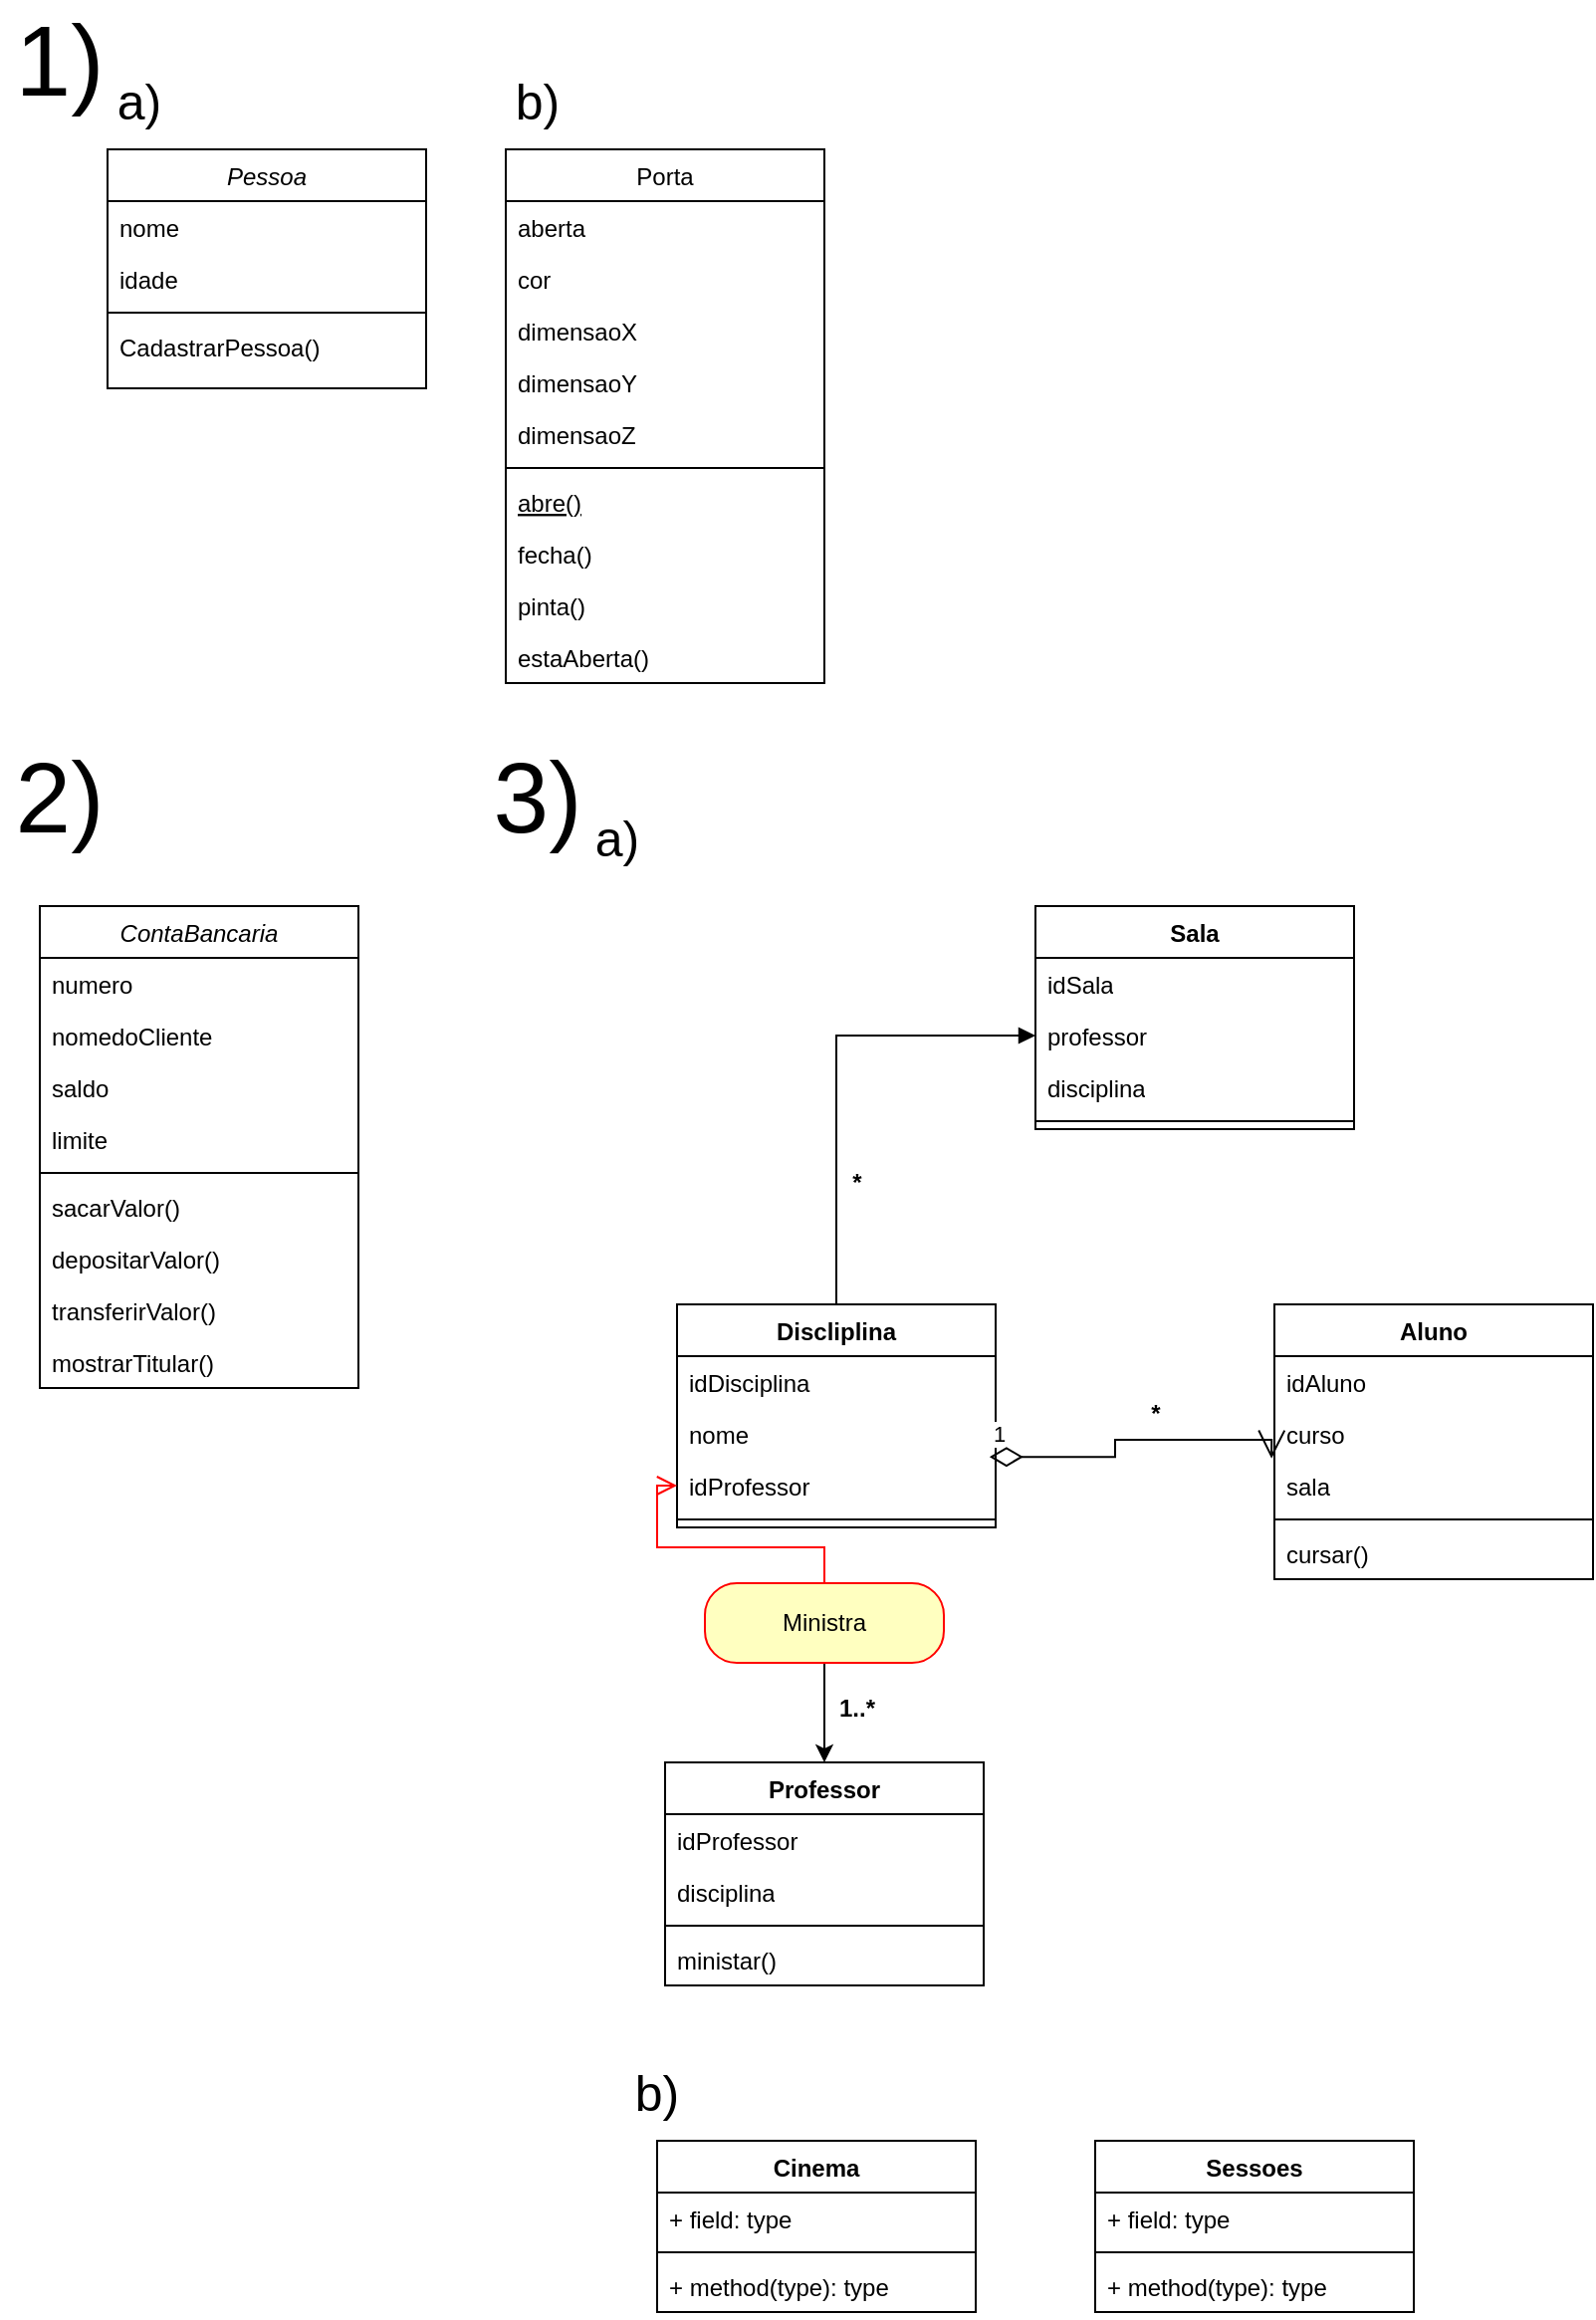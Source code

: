 <mxfile version="26.1.0">
  <diagram id="C5RBs43oDa-KdzZeNtuy" name="Page-1">
    <mxGraphModel dx="759" dy="1787" grid="1" gridSize="10" guides="1" tooltips="1" connect="1" arrows="1" fold="1" page="1" pageScale="1" pageWidth="827" pageHeight="1169" math="0" shadow="0">
      <root>
        <mxCell id="WIyWlLk6GJQsqaUBKTNV-0" />
        <mxCell id="WIyWlLk6GJQsqaUBKTNV-1" parent="WIyWlLk6GJQsqaUBKTNV-0" />
        <mxCell id="zkfFHV4jXpPFQw0GAbJ--0" value="Pessoa" style="swimlane;fontStyle=2;align=center;verticalAlign=top;childLayout=stackLayout;horizontal=1;startSize=26;horizontalStack=0;resizeParent=1;resizeLast=0;collapsible=1;marginBottom=0;rounded=0;shadow=0;strokeWidth=1;" parent="WIyWlLk6GJQsqaUBKTNV-1" vertex="1">
          <mxGeometry x="54" y="-1090" width="160" height="120" as="geometry">
            <mxRectangle x="230" y="140" width="160" height="26" as="alternateBounds" />
          </mxGeometry>
        </mxCell>
        <mxCell id="zkfFHV4jXpPFQw0GAbJ--1" value="nome&#xa;" style="text;align=left;verticalAlign=top;spacingLeft=4;spacingRight=4;overflow=hidden;rotatable=0;points=[[0,0.5],[1,0.5]];portConstraint=eastwest;" parent="zkfFHV4jXpPFQw0GAbJ--0" vertex="1">
          <mxGeometry y="26" width="160" height="26" as="geometry" />
        </mxCell>
        <mxCell id="zkfFHV4jXpPFQw0GAbJ--2" value="idade" style="text;align=left;verticalAlign=top;spacingLeft=4;spacingRight=4;overflow=hidden;rotatable=0;points=[[0,0.5],[1,0.5]];portConstraint=eastwest;rounded=0;shadow=0;html=0;" parent="zkfFHV4jXpPFQw0GAbJ--0" vertex="1">
          <mxGeometry y="52" width="160" height="26" as="geometry" />
        </mxCell>
        <mxCell id="zkfFHV4jXpPFQw0GAbJ--4" value="" style="line;html=1;strokeWidth=1;align=left;verticalAlign=middle;spacingTop=-1;spacingLeft=3;spacingRight=3;rotatable=0;labelPosition=right;points=[];portConstraint=eastwest;" parent="zkfFHV4jXpPFQw0GAbJ--0" vertex="1">
          <mxGeometry y="78" width="160" height="8" as="geometry" />
        </mxCell>
        <mxCell id="zkfFHV4jXpPFQw0GAbJ--5" value="CadastrarPessoa()" style="text;align=left;verticalAlign=top;spacingLeft=4;spacingRight=4;overflow=hidden;rotatable=0;points=[[0,0.5],[1,0.5]];portConstraint=eastwest;" parent="zkfFHV4jXpPFQw0GAbJ--0" vertex="1">
          <mxGeometry y="86" width="160" height="26" as="geometry" />
        </mxCell>
        <mxCell id="zkfFHV4jXpPFQw0GAbJ--6" value="Porta" style="swimlane;fontStyle=0;align=center;verticalAlign=top;childLayout=stackLayout;horizontal=1;startSize=26;horizontalStack=0;resizeParent=1;resizeLast=0;collapsible=1;marginBottom=0;rounded=0;shadow=0;strokeWidth=1;" parent="WIyWlLk6GJQsqaUBKTNV-1" vertex="1">
          <mxGeometry x="254" y="-1090" width="160" height="268" as="geometry">
            <mxRectangle x="130" y="380" width="160" height="26" as="alternateBounds" />
          </mxGeometry>
        </mxCell>
        <mxCell id="zkfFHV4jXpPFQw0GAbJ--7" value="aberta" style="text;align=left;verticalAlign=top;spacingLeft=4;spacingRight=4;overflow=hidden;rotatable=0;points=[[0,0.5],[1,0.5]];portConstraint=eastwest;" parent="zkfFHV4jXpPFQw0GAbJ--6" vertex="1">
          <mxGeometry y="26" width="160" height="26" as="geometry" />
        </mxCell>
        <mxCell id="zkfFHV4jXpPFQw0GAbJ--8" value="cor" style="text;align=left;verticalAlign=top;spacingLeft=4;spacingRight=4;overflow=hidden;rotatable=0;points=[[0,0.5],[1,0.5]];portConstraint=eastwest;rounded=0;shadow=0;html=0;" parent="zkfFHV4jXpPFQw0GAbJ--6" vertex="1">
          <mxGeometry y="52" width="160" height="26" as="geometry" />
        </mxCell>
        <mxCell id="nE7oXFHT_7Qgai8hMC7--0" value="dimensaoX" style="text;align=left;verticalAlign=top;spacingLeft=4;spacingRight=4;overflow=hidden;rotatable=0;points=[[0,0.5],[1,0.5]];portConstraint=eastwest;rounded=0;shadow=0;html=0;" vertex="1" parent="zkfFHV4jXpPFQw0GAbJ--6">
          <mxGeometry y="78" width="160" height="26" as="geometry" />
        </mxCell>
        <mxCell id="nE7oXFHT_7Qgai8hMC7--1" value="dimensaoY" style="text;align=left;verticalAlign=top;spacingLeft=4;spacingRight=4;overflow=hidden;rotatable=0;points=[[0,0.5],[1,0.5]];portConstraint=eastwest;rounded=0;shadow=0;html=0;" vertex="1" parent="zkfFHV4jXpPFQw0GAbJ--6">
          <mxGeometry y="104" width="160" height="26" as="geometry" />
        </mxCell>
        <mxCell id="nE7oXFHT_7Qgai8hMC7--2" value="dimensaoZ" style="text;align=left;verticalAlign=top;spacingLeft=4;spacingRight=4;overflow=hidden;rotatable=0;points=[[0,0.5],[1,0.5]];portConstraint=eastwest;rounded=0;shadow=0;html=0;" vertex="1" parent="zkfFHV4jXpPFQw0GAbJ--6">
          <mxGeometry y="130" width="160" height="26" as="geometry" />
        </mxCell>
        <mxCell id="zkfFHV4jXpPFQw0GAbJ--9" value="" style="line;html=1;strokeWidth=1;align=left;verticalAlign=middle;spacingTop=-1;spacingLeft=3;spacingRight=3;rotatable=0;labelPosition=right;points=[];portConstraint=eastwest;" parent="zkfFHV4jXpPFQw0GAbJ--6" vertex="1">
          <mxGeometry y="156" width="160" height="8" as="geometry" />
        </mxCell>
        <mxCell id="zkfFHV4jXpPFQw0GAbJ--10" value="abre()" style="text;align=left;verticalAlign=top;spacingLeft=4;spacingRight=4;overflow=hidden;rotatable=0;points=[[0,0.5],[1,0.5]];portConstraint=eastwest;fontStyle=4" parent="zkfFHV4jXpPFQw0GAbJ--6" vertex="1">
          <mxGeometry y="164" width="160" height="26" as="geometry" />
        </mxCell>
        <mxCell id="zkfFHV4jXpPFQw0GAbJ--11" value="fecha()" style="text;align=left;verticalAlign=top;spacingLeft=4;spacingRight=4;overflow=hidden;rotatable=0;points=[[0,0.5],[1,0.5]];portConstraint=eastwest;" parent="zkfFHV4jXpPFQw0GAbJ--6" vertex="1">
          <mxGeometry y="190" width="160" height="26" as="geometry" />
        </mxCell>
        <mxCell id="nE7oXFHT_7Qgai8hMC7--3" value="pinta()" style="text;align=left;verticalAlign=top;spacingLeft=4;spacingRight=4;overflow=hidden;rotatable=0;points=[[0,0.5],[1,0.5]];portConstraint=eastwest;" vertex="1" parent="zkfFHV4jXpPFQw0GAbJ--6">
          <mxGeometry y="216" width="160" height="26" as="geometry" />
        </mxCell>
        <mxCell id="nE7oXFHT_7Qgai8hMC7--4" value="estaAberta()" style="text;align=left;verticalAlign=top;spacingLeft=4;spacingRight=4;overflow=hidden;rotatable=0;points=[[0,0.5],[1,0.5]];portConstraint=eastwest;" vertex="1" parent="zkfFHV4jXpPFQw0GAbJ--6">
          <mxGeometry y="242" width="160" height="26" as="geometry" />
        </mxCell>
        <mxCell id="nE7oXFHT_7Qgai8hMC7--5" value="&lt;span style=&quot;font-size: 50px;&quot;&gt;1)&lt;/span&gt;" style="text;html=1;align=center;verticalAlign=middle;whiteSpace=wrap;rounded=0;" vertex="1" parent="WIyWlLk6GJQsqaUBKTNV-1">
          <mxGeometry y="-1150" width="60" height="30" as="geometry" />
        </mxCell>
        <mxCell id="nE7oXFHT_7Qgai8hMC7--8" value="&lt;font style=&quot;font-size: 25px;&quot;&gt;a)&lt;/font&gt;" style="text;html=1;align=center;verticalAlign=middle;whiteSpace=wrap;rounded=0;" vertex="1" parent="WIyWlLk6GJQsqaUBKTNV-1">
          <mxGeometry x="40" y="-1130" width="60" height="30" as="geometry" />
        </mxCell>
        <mxCell id="nE7oXFHT_7Qgai8hMC7--9" value="&lt;font style=&quot;font-size: 25px;&quot;&gt;b)&lt;/font&gt;" style="text;html=1;align=center;verticalAlign=middle;whiteSpace=wrap;rounded=0;" vertex="1" parent="WIyWlLk6GJQsqaUBKTNV-1">
          <mxGeometry x="240" y="-1130" width="60" height="30" as="geometry" />
        </mxCell>
        <mxCell id="nE7oXFHT_7Qgai8hMC7--10" value="&lt;span style=&quot;font-size: 50px;&quot;&gt;2&lt;/span&gt;&lt;span style=&quot;font-size: 50px; background-color: transparent; color: light-dark(rgb(0, 0, 0), rgb(255, 255, 255));&quot;&gt;)&lt;/span&gt;" style="text;html=1;align=center;verticalAlign=middle;whiteSpace=wrap;rounded=0;" vertex="1" parent="WIyWlLk6GJQsqaUBKTNV-1">
          <mxGeometry y="-780" width="60" height="30" as="geometry" />
        </mxCell>
        <mxCell id="nE7oXFHT_7Qgai8hMC7--11" value="&lt;span style=&quot;font-weight: normal;&quot;&gt;&lt;i&gt;ContaBancaria&lt;/i&gt;&lt;/span&gt;" style="swimlane;fontStyle=1;align=center;verticalAlign=top;childLayout=stackLayout;horizontal=1;startSize=26;horizontalStack=0;resizeParent=1;resizeParentMax=0;resizeLast=0;collapsible=1;marginBottom=0;whiteSpace=wrap;html=1;" vertex="1" parent="WIyWlLk6GJQsqaUBKTNV-1">
          <mxGeometry x="20" y="-710" width="160" height="242" as="geometry" />
        </mxCell>
        <mxCell id="nE7oXFHT_7Qgai8hMC7--12" value="numero" style="text;strokeColor=none;fillColor=none;align=left;verticalAlign=top;spacingLeft=4;spacingRight=4;overflow=hidden;rotatable=0;points=[[0,0.5],[1,0.5]];portConstraint=eastwest;whiteSpace=wrap;html=1;" vertex="1" parent="nE7oXFHT_7Qgai8hMC7--11">
          <mxGeometry y="26" width="160" height="26" as="geometry" />
        </mxCell>
        <mxCell id="nE7oXFHT_7Qgai8hMC7--15" value="nomedoCliente" style="text;strokeColor=none;fillColor=none;align=left;verticalAlign=top;spacingLeft=4;spacingRight=4;overflow=hidden;rotatable=0;points=[[0,0.5],[1,0.5]];portConstraint=eastwest;whiteSpace=wrap;html=1;" vertex="1" parent="nE7oXFHT_7Qgai8hMC7--11">
          <mxGeometry y="52" width="160" height="26" as="geometry" />
        </mxCell>
        <mxCell id="nE7oXFHT_7Qgai8hMC7--16" value="saldo&lt;div&gt;&lt;br&gt;&lt;/div&gt;" style="text;strokeColor=none;fillColor=none;align=left;verticalAlign=top;spacingLeft=4;spacingRight=4;overflow=hidden;rotatable=0;points=[[0,0.5],[1,0.5]];portConstraint=eastwest;whiteSpace=wrap;html=1;" vertex="1" parent="nE7oXFHT_7Qgai8hMC7--11">
          <mxGeometry y="78" width="160" height="26" as="geometry" />
        </mxCell>
        <mxCell id="nE7oXFHT_7Qgai8hMC7--17" value="&lt;div&gt;limite&lt;/div&gt;" style="text;strokeColor=none;fillColor=none;align=left;verticalAlign=top;spacingLeft=4;spacingRight=4;overflow=hidden;rotatable=0;points=[[0,0.5],[1,0.5]];portConstraint=eastwest;whiteSpace=wrap;html=1;" vertex="1" parent="nE7oXFHT_7Qgai8hMC7--11">
          <mxGeometry y="104" width="160" height="26" as="geometry" />
        </mxCell>
        <mxCell id="nE7oXFHT_7Qgai8hMC7--13" value="" style="line;strokeWidth=1;fillColor=none;align=left;verticalAlign=middle;spacingTop=-1;spacingLeft=3;spacingRight=3;rotatable=0;labelPosition=right;points=[];portConstraint=eastwest;strokeColor=inherit;" vertex="1" parent="nE7oXFHT_7Qgai8hMC7--11">
          <mxGeometry y="130" width="160" height="8" as="geometry" />
        </mxCell>
        <mxCell id="nE7oXFHT_7Qgai8hMC7--14" value="sacarValor()" style="text;strokeColor=none;fillColor=none;align=left;verticalAlign=top;spacingLeft=4;spacingRight=4;overflow=hidden;rotatable=0;points=[[0,0.5],[1,0.5]];portConstraint=eastwest;whiteSpace=wrap;html=1;" vertex="1" parent="nE7oXFHT_7Qgai8hMC7--11">
          <mxGeometry y="138" width="160" height="26" as="geometry" />
        </mxCell>
        <mxCell id="nE7oXFHT_7Qgai8hMC7--18" value="depositarValor()" style="text;strokeColor=none;fillColor=none;align=left;verticalAlign=top;spacingLeft=4;spacingRight=4;overflow=hidden;rotatable=0;points=[[0,0.5],[1,0.5]];portConstraint=eastwest;whiteSpace=wrap;html=1;" vertex="1" parent="nE7oXFHT_7Qgai8hMC7--11">
          <mxGeometry y="164" width="160" height="26" as="geometry" />
        </mxCell>
        <mxCell id="nE7oXFHT_7Qgai8hMC7--19" value="transferirValor()" style="text;strokeColor=none;fillColor=none;align=left;verticalAlign=top;spacingLeft=4;spacingRight=4;overflow=hidden;rotatable=0;points=[[0,0.5],[1,0.5]];portConstraint=eastwest;whiteSpace=wrap;html=1;" vertex="1" parent="nE7oXFHT_7Qgai8hMC7--11">
          <mxGeometry y="190" width="160" height="26" as="geometry" />
        </mxCell>
        <mxCell id="nE7oXFHT_7Qgai8hMC7--20" value="mostrarTitular()" style="text;strokeColor=none;fillColor=none;align=left;verticalAlign=top;spacingLeft=4;spacingRight=4;overflow=hidden;rotatable=0;points=[[0,0.5],[1,0.5]];portConstraint=eastwest;whiteSpace=wrap;html=1;" vertex="1" parent="nE7oXFHT_7Qgai8hMC7--11">
          <mxGeometry y="216" width="160" height="26" as="geometry" />
        </mxCell>
        <mxCell id="nE7oXFHT_7Qgai8hMC7--21" value="&lt;span style=&quot;font-size: 50px;&quot;&gt;3)&lt;/span&gt;" style="text;html=1;align=center;verticalAlign=middle;whiteSpace=wrap;rounded=0;" vertex="1" parent="WIyWlLk6GJQsqaUBKTNV-1">
          <mxGeometry x="240" y="-780" width="60" height="30" as="geometry" />
        </mxCell>
        <mxCell id="nE7oXFHT_7Qgai8hMC7--22" value="&lt;font style=&quot;font-size: 25px;&quot;&gt;a)&lt;/font&gt;" style="text;html=1;align=center;verticalAlign=middle;whiteSpace=wrap;rounded=0;" vertex="1" parent="WIyWlLk6GJQsqaUBKTNV-1">
          <mxGeometry x="280" y="-760" width="60" height="30" as="geometry" />
        </mxCell>
        <mxCell id="nE7oXFHT_7Qgai8hMC7--24" value="Sala" style="swimlane;fontStyle=1;align=center;verticalAlign=top;childLayout=stackLayout;horizontal=1;startSize=26;horizontalStack=0;resizeParent=1;resizeParentMax=0;resizeLast=0;collapsible=1;marginBottom=0;whiteSpace=wrap;html=1;" vertex="1" parent="WIyWlLk6GJQsqaUBKTNV-1">
          <mxGeometry x="520" y="-710" width="160" height="112" as="geometry" />
        </mxCell>
        <mxCell id="nE7oXFHT_7Qgai8hMC7--25" value="idSala" style="text;strokeColor=none;fillColor=none;align=left;verticalAlign=top;spacingLeft=4;spacingRight=4;overflow=hidden;rotatable=0;points=[[0,0.5],[1,0.5]];portConstraint=eastwest;whiteSpace=wrap;html=1;" vertex="1" parent="nE7oXFHT_7Qgai8hMC7--24">
          <mxGeometry y="26" width="160" height="26" as="geometry" />
        </mxCell>
        <mxCell id="nE7oXFHT_7Qgai8hMC7--36" value="professor" style="text;strokeColor=none;fillColor=none;align=left;verticalAlign=top;spacingLeft=4;spacingRight=4;overflow=hidden;rotatable=0;points=[[0,0.5],[1,0.5]];portConstraint=eastwest;whiteSpace=wrap;html=1;" vertex="1" parent="nE7oXFHT_7Qgai8hMC7--24">
          <mxGeometry y="52" width="160" height="26" as="geometry" />
        </mxCell>
        <mxCell id="nE7oXFHT_7Qgai8hMC7--35" value="disciplina" style="text;strokeColor=none;fillColor=none;align=left;verticalAlign=top;spacingLeft=4;spacingRight=4;overflow=hidden;rotatable=0;points=[[0,0.5],[1,0.5]];portConstraint=eastwest;whiteSpace=wrap;html=1;" vertex="1" parent="nE7oXFHT_7Qgai8hMC7--24">
          <mxGeometry y="78" width="160" height="26" as="geometry" />
        </mxCell>
        <mxCell id="nE7oXFHT_7Qgai8hMC7--26" value="" style="line;strokeWidth=1;fillColor=none;align=left;verticalAlign=middle;spacingTop=-1;spacingLeft=3;spacingRight=3;rotatable=0;labelPosition=right;points=[];portConstraint=eastwest;strokeColor=inherit;" vertex="1" parent="nE7oXFHT_7Qgai8hMC7--24">
          <mxGeometry y="104" width="160" height="8" as="geometry" />
        </mxCell>
        <mxCell id="nE7oXFHT_7Qgai8hMC7--28" value="Discliplina" style="swimlane;fontStyle=1;align=center;verticalAlign=top;childLayout=stackLayout;horizontal=1;startSize=26;horizontalStack=0;resizeParent=1;resizeParentMax=0;resizeLast=0;collapsible=1;marginBottom=0;whiteSpace=wrap;html=1;" vertex="1" parent="WIyWlLk6GJQsqaUBKTNV-1">
          <mxGeometry x="340" y="-510" width="160" height="112" as="geometry" />
        </mxCell>
        <mxCell id="nE7oXFHT_7Qgai8hMC7--37" value="" style="endArrow=block;endFill=1;html=1;edgeStyle=orthogonalEdgeStyle;align=left;verticalAlign=top;rounded=0;entryX=0;entryY=0.5;entryDx=0;entryDy=0;" edge="1" parent="nE7oXFHT_7Qgai8hMC7--28" target="nE7oXFHT_7Qgai8hMC7--36">
          <mxGeometry x="-1" relative="1" as="geometry">
            <mxPoint x="80" as="sourcePoint" />
            <mxPoint x="240" y="10" as="targetPoint" />
            <Array as="points">
              <mxPoint x="80" y="-135" />
            </Array>
          </mxGeometry>
        </mxCell>
        <mxCell id="nE7oXFHT_7Qgai8hMC7--29" value="idDisciplina" style="text;strokeColor=none;fillColor=none;align=left;verticalAlign=top;spacingLeft=4;spacingRight=4;overflow=hidden;rotatable=0;points=[[0,0.5],[1,0.5]];portConstraint=eastwest;whiteSpace=wrap;html=1;" vertex="1" parent="nE7oXFHT_7Qgai8hMC7--28">
          <mxGeometry y="26" width="160" height="26" as="geometry" />
        </mxCell>
        <mxCell id="nE7oXFHT_7Qgai8hMC7--34" value="nome" style="text;strokeColor=none;fillColor=none;align=left;verticalAlign=top;spacingLeft=4;spacingRight=4;overflow=hidden;rotatable=0;points=[[0,0.5],[1,0.5]];portConstraint=eastwest;whiteSpace=wrap;html=1;" vertex="1" parent="nE7oXFHT_7Qgai8hMC7--28">
          <mxGeometry y="52" width="160" height="26" as="geometry" />
        </mxCell>
        <mxCell id="nE7oXFHT_7Qgai8hMC7--32" value="idProfessor" style="text;strokeColor=none;fillColor=none;align=left;verticalAlign=top;spacingLeft=4;spacingRight=4;overflow=hidden;rotatable=0;points=[[0,0.5],[1,0.5]];portConstraint=eastwest;whiteSpace=wrap;html=1;" vertex="1" parent="nE7oXFHT_7Qgai8hMC7--28">
          <mxGeometry y="78" width="160" height="26" as="geometry" />
        </mxCell>
        <mxCell id="nE7oXFHT_7Qgai8hMC7--30" value="" style="line;strokeWidth=1;fillColor=none;align=left;verticalAlign=middle;spacingTop=-1;spacingLeft=3;spacingRight=3;rotatable=0;labelPosition=right;points=[];portConstraint=eastwest;strokeColor=inherit;" vertex="1" parent="nE7oXFHT_7Qgai8hMC7--28">
          <mxGeometry y="104" width="160" height="8" as="geometry" />
        </mxCell>
        <mxCell id="nE7oXFHT_7Qgai8hMC7--39" value="*" style="text;align=center;fontStyle=1;verticalAlign=middle;spacingLeft=3;spacingRight=3;strokeColor=none;rotatable=0;points=[[0,0.5],[1,0.5]];portConstraint=eastwest;html=1;" vertex="1" parent="WIyWlLk6GJQsqaUBKTNV-1">
          <mxGeometry x="390" y="-584" width="80" height="26" as="geometry" />
        </mxCell>
        <mxCell id="nE7oXFHT_7Qgai8hMC7--40" value="Professor" style="swimlane;fontStyle=1;align=center;verticalAlign=top;childLayout=stackLayout;horizontal=1;startSize=26;horizontalStack=0;resizeParent=1;resizeParentMax=0;resizeLast=0;collapsible=1;marginBottom=0;whiteSpace=wrap;html=1;" vertex="1" parent="WIyWlLk6GJQsqaUBKTNV-1">
          <mxGeometry x="334" y="-280" width="160" height="112" as="geometry" />
        </mxCell>
        <mxCell id="nE7oXFHT_7Qgai8hMC7--41" value="idProfessor" style="text;strokeColor=none;fillColor=none;align=left;verticalAlign=top;spacingLeft=4;spacingRight=4;overflow=hidden;rotatable=0;points=[[0,0.5],[1,0.5]];portConstraint=eastwest;whiteSpace=wrap;html=1;" vertex="1" parent="nE7oXFHT_7Qgai8hMC7--40">
          <mxGeometry y="26" width="160" height="26" as="geometry" />
        </mxCell>
        <mxCell id="nE7oXFHT_7Qgai8hMC7--44" value="disciplina" style="text;strokeColor=none;fillColor=none;align=left;verticalAlign=top;spacingLeft=4;spacingRight=4;overflow=hidden;rotatable=0;points=[[0,0.5],[1,0.5]];portConstraint=eastwest;whiteSpace=wrap;html=1;" vertex="1" parent="nE7oXFHT_7Qgai8hMC7--40">
          <mxGeometry y="52" width="160" height="26" as="geometry" />
        </mxCell>
        <mxCell id="nE7oXFHT_7Qgai8hMC7--42" value="" style="line;strokeWidth=1;fillColor=none;align=left;verticalAlign=middle;spacingTop=-1;spacingLeft=3;spacingRight=3;rotatable=0;labelPosition=right;points=[];portConstraint=eastwest;strokeColor=inherit;" vertex="1" parent="nE7oXFHT_7Qgai8hMC7--40">
          <mxGeometry y="78" width="160" height="8" as="geometry" />
        </mxCell>
        <mxCell id="nE7oXFHT_7Qgai8hMC7--43" value="ministar()" style="text;strokeColor=none;fillColor=none;align=left;verticalAlign=top;spacingLeft=4;spacingRight=4;overflow=hidden;rotatable=0;points=[[0,0.5],[1,0.5]];portConstraint=eastwest;whiteSpace=wrap;html=1;" vertex="1" parent="nE7oXFHT_7Qgai8hMC7--40">
          <mxGeometry y="86" width="160" height="26" as="geometry" />
        </mxCell>
        <mxCell id="nE7oXFHT_7Qgai8hMC7--47" style="edgeStyle=orthogonalEdgeStyle;rounded=0;orthogonalLoop=1;jettySize=auto;html=1;" edge="1" parent="WIyWlLk6GJQsqaUBKTNV-1" source="nE7oXFHT_7Qgai8hMC7--45" target="nE7oXFHT_7Qgai8hMC7--40">
          <mxGeometry relative="1" as="geometry" />
        </mxCell>
        <mxCell id="nE7oXFHT_7Qgai8hMC7--45" value="Ministra" style="rounded=1;whiteSpace=wrap;html=1;arcSize=40;fontColor=#000000;fillColor=#ffffc0;strokeColor=#ff0000;" vertex="1" parent="WIyWlLk6GJQsqaUBKTNV-1">
          <mxGeometry x="354" y="-370" width="120" height="40" as="geometry" />
        </mxCell>
        <mxCell id="nE7oXFHT_7Qgai8hMC7--46" value="" style="edgeStyle=orthogonalEdgeStyle;html=1;verticalAlign=bottom;endArrow=open;endSize=8;strokeColor=#ff0000;rounded=0;" edge="1" source="nE7oXFHT_7Qgai8hMC7--45" parent="WIyWlLk6GJQsqaUBKTNV-1" target="nE7oXFHT_7Qgai8hMC7--32">
          <mxGeometry relative="1" as="geometry">
            <mxPoint x="448.02" y="-380" as="targetPoint" />
          </mxGeometry>
        </mxCell>
        <mxCell id="nE7oXFHT_7Qgai8hMC7--48" value="1..*" style="text;align=center;fontStyle=1;verticalAlign=middle;spacingLeft=3;spacingRight=3;strokeColor=none;rotatable=0;points=[[0,0.5],[1,0.5]];portConstraint=eastwest;html=1;" vertex="1" parent="WIyWlLk6GJQsqaUBKTNV-1">
          <mxGeometry x="390" y="-320" width="80" height="26" as="geometry" />
        </mxCell>
        <mxCell id="nE7oXFHT_7Qgai8hMC7--49" value="Aluno" style="swimlane;fontStyle=1;align=center;verticalAlign=top;childLayout=stackLayout;horizontal=1;startSize=26;horizontalStack=0;resizeParent=1;resizeParentMax=0;resizeLast=0;collapsible=1;marginBottom=0;whiteSpace=wrap;html=1;" vertex="1" parent="WIyWlLk6GJQsqaUBKTNV-1">
          <mxGeometry x="640" y="-510" width="160" height="138" as="geometry" />
        </mxCell>
        <mxCell id="nE7oXFHT_7Qgai8hMC7--50" value="idAluno" style="text;strokeColor=none;fillColor=none;align=left;verticalAlign=top;spacingLeft=4;spacingRight=4;overflow=hidden;rotatable=0;points=[[0,0.5],[1,0.5]];portConstraint=eastwest;whiteSpace=wrap;html=1;" vertex="1" parent="nE7oXFHT_7Qgai8hMC7--49">
          <mxGeometry y="26" width="160" height="26" as="geometry" />
        </mxCell>
        <mxCell id="nE7oXFHT_7Qgai8hMC7--53" value="curso" style="text;strokeColor=none;fillColor=none;align=left;verticalAlign=top;spacingLeft=4;spacingRight=4;overflow=hidden;rotatable=0;points=[[0,0.5],[1,0.5]];portConstraint=eastwest;whiteSpace=wrap;html=1;" vertex="1" parent="nE7oXFHT_7Qgai8hMC7--49">
          <mxGeometry y="52" width="160" height="26" as="geometry" />
        </mxCell>
        <mxCell id="nE7oXFHT_7Qgai8hMC7--54" value="sala" style="text;strokeColor=none;fillColor=none;align=left;verticalAlign=top;spacingLeft=4;spacingRight=4;overflow=hidden;rotatable=0;points=[[0,0.5],[1,0.5]];portConstraint=eastwest;whiteSpace=wrap;html=1;" vertex="1" parent="nE7oXFHT_7Qgai8hMC7--49">
          <mxGeometry y="78" width="160" height="26" as="geometry" />
        </mxCell>
        <mxCell id="nE7oXFHT_7Qgai8hMC7--51" value="" style="line;strokeWidth=1;fillColor=none;align=left;verticalAlign=middle;spacingTop=-1;spacingLeft=3;spacingRight=3;rotatable=0;labelPosition=right;points=[];portConstraint=eastwest;strokeColor=inherit;" vertex="1" parent="nE7oXFHT_7Qgai8hMC7--49">
          <mxGeometry y="104" width="160" height="8" as="geometry" />
        </mxCell>
        <mxCell id="nE7oXFHT_7Qgai8hMC7--52" value="cursar()" style="text;strokeColor=none;fillColor=none;align=left;verticalAlign=top;spacingLeft=4;spacingRight=4;overflow=hidden;rotatable=0;points=[[0,0.5],[1,0.5]];portConstraint=eastwest;whiteSpace=wrap;html=1;" vertex="1" parent="nE7oXFHT_7Qgai8hMC7--49">
          <mxGeometry y="112" width="160" height="26" as="geometry" />
        </mxCell>
        <mxCell id="nE7oXFHT_7Qgai8hMC7--56" value="1" style="endArrow=open;html=1;endSize=12;startArrow=diamondThin;startSize=14;startFill=0;edgeStyle=orthogonalEdgeStyle;align=left;verticalAlign=bottom;rounded=0;exitX=0.981;exitY=-0.054;exitDx=0;exitDy=0;exitPerimeter=0;entryX=-0.009;entryY=-0.023;entryDx=0;entryDy=0;entryPerimeter=0;" edge="1" parent="WIyWlLk6GJQsqaUBKTNV-1" source="nE7oXFHT_7Qgai8hMC7--32" target="nE7oXFHT_7Qgai8hMC7--54">
          <mxGeometry x="-1" y="3" relative="1" as="geometry">
            <mxPoint x="550" y="-400" as="sourcePoint" />
            <mxPoint x="710" y="-400" as="targetPoint" />
            <Array as="points">
              <mxPoint x="560" y="-433" />
              <mxPoint x="560" y="-442" />
              <mxPoint x="639" y="-442" />
            </Array>
          </mxGeometry>
        </mxCell>
        <mxCell id="nE7oXFHT_7Qgai8hMC7--57" value="*" style="text;align=center;fontStyle=1;verticalAlign=middle;spacingLeft=3;spacingRight=3;strokeColor=none;rotatable=0;points=[[0,0.5],[1,0.5]];portConstraint=eastwest;html=1;" vertex="1" parent="WIyWlLk6GJQsqaUBKTNV-1">
          <mxGeometry x="540" y="-468" width="80" height="26" as="geometry" />
        </mxCell>
        <mxCell id="nE7oXFHT_7Qgai8hMC7--59" value="&lt;font style=&quot;font-size: 25px;&quot;&gt;b)&lt;/font&gt;" style="text;html=1;align=center;verticalAlign=middle;whiteSpace=wrap;rounded=0;" vertex="1" parent="WIyWlLk6GJQsqaUBKTNV-1">
          <mxGeometry x="300" y="-130" width="60" height="30" as="geometry" />
        </mxCell>
        <mxCell id="nE7oXFHT_7Qgai8hMC7--60" value="Cinema" style="swimlane;fontStyle=1;align=center;verticalAlign=top;childLayout=stackLayout;horizontal=1;startSize=26;horizontalStack=0;resizeParent=1;resizeParentMax=0;resizeLast=0;collapsible=1;marginBottom=0;whiteSpace=wrap;html=1;" vertex="1" parent="WIyWlLk6GJQsqaUBKTNV-1">
          <mxGeometry x="330" y="-90" width="160" height="86" as="geometry" />
        </mxCell>
        <mxCell id="nE7oXFHT_7Qgai8hMC7--61" value="+ field: type" style="text;strokeColor=none;fillColor=none;align=left;verticalAlign=top;spacingLeft=4;spacingRight=4;overflow=hidden;rotatable=0;points=[[0,0.5],[1,0.5]];portConstraint=eastwest;whiteSpace=wrap;html=1;" vertex="1" parent="nE7oXFHT_7Qgai8hMC7--60">
          <mxGeometry y="26" width="160" height="26" as="geometry" />
        </mxCell>
        <mxCell id="nE7oXFHT_7Qgai8hMC7--62" value="" style="line;strokeWidth=1;fillColor=none;align=left;verticalAlign=middle;spacingTop=-1;spacingLeft=3;spacingRight=3;rotatable=0;labelPosition=right;points=[];portConstraint=eastwest;strokeColor=inherit;" vertex="1" parent="nE7oXFHT_7Qgai8hMC7--60">
          <mxGeometry y="52" width="160" height="8" as="geometry" />
        </mxCell>
        <mxCell id="nE7oXFHT_7Qgai8hMC7--63" value="+ method(type): type" style="text;strokeColor=none;fillColor=none;align=left;verticalAlign=top;spacingLeft=4;spacingRight=4;overflow=hidden;rotatable=0;points=[[0,0.5],[1,0.5]];portConstraint=eastwest;whiteSpace=wrap;html=1;" vertex="1" parent="nE7oXFHT_7Qgai8hMC7--60">
          <mxGeometry y="60" width="160" height="26" as="geometry" />
        </mxCell>
        <mxCell id="nE7oXFHT_7Qgai8hMC7--64" value="Sessoes" style="swimlane;fontStyle=1;align=center;verticalAlign=top;childLayout=stackLayout;horizontal=1;startSize=26;horizontalStack=0;resizeParent=1;resizeParentMax=0;resizeLast=0;collapsible=1;marginBottom=0;whiteSpace=wrap;html=1;" vertex="1" parent="WIyWlLk6GJQsqaUBKTNV-1">
          <mxGeometry x="550" y="-90" width="160" height="86" as="geometry" />
        </mxCell>
        <mxCell id="nE7oXFHT_7Qgai8hMC7--65" value="+ field: type" style="text;strokeColor=none;fillColor=none;align=left;verticalAlign=top;spacingLeft=4;spacingRight=4;overflow=hidden;rotatable=0;points=[[0,0.5],[1,0.5]];portConstraint=eastwest;whiteSpace=wrap;html=1;" vertex="1" parent="nE7oXFHT_7Qgai8hMC7--64">
          <mxGeometry y="26" width="160" height="26" as="geometry" />
        </mxCell>
        <mxCell id="nE7oXFHT_7Qgai8hMC7--66" value="" style="line;strokeWidth=1;fillColor=none;align=left;verticalAlign=middle;spacingTop=-1;spacingLeft=3;spacingRight=3;rotatable=0;labelPosition=right;points=[];portConstraint=eastwest;strokeColor=inherit;" vertex="1" parent="nE7oXFHT_7Qgai8hMC7--64">
          <mxGeometry y="52" width="160" height="8" as="geometry" />
        </mxCell>
        <mxCell id="nE7oXFHT_7Qgai8hMC7--67" value="+ method(type): type" style="text;strokeColor=none;fillColor=none;align=left;verticalAlign=top;spacingLeft=4;spacingRight=4;overflow=hidden;rotatable=0;points=[[0,0.5],[1,0.5]];portConstraint=eastwest;whiteSpace=wrap;html=1;" vertex="1" parent="nE7oXFHT_7Qgai8hMC7--64">
          <mxGeometry y="60" width="160" height="26" as="geometry" />
        </mxCell>
      </root>
    </mxGraphModel>
  </diagram>
</mxfile>
